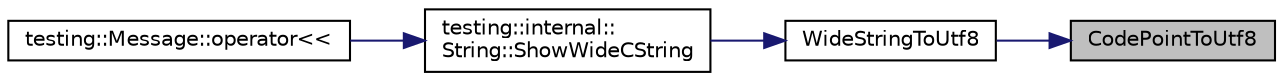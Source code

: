 digraph "CodePointToUtf8"
{
 // INTERACTIVE_SVG=YES
 // LATEX_PDF_SIZE
  bgcolor="transparent";
  edge [fontname="Helvetica",fontsize="10",labelfontname="Helvetica",labelfontsize="10"];
  node [fontname="Helvetica",fontsize="10",shape=record];
  rankdir="RL";
  Node1 [label="CodePointToUtf8",height=0.2,width=0.4,color="black", fillcolor="grey75", style="filled", fontcolor="black",tooltip=" "];
  Node1 -> Node2 [dir="back",color="midnightblue",fontsize="10",style="solid",fontname="Helvetica"];
  Node2 [label="WideStringToUtf8",height=0.2,width=0.4,color="black",URL="$d0/da7/namespacetesting_1_1internal_a34ba5cda1864f3228954b3a5c8f6b07d.html#a34ba5cda1864f3228954b3a5c8f6b07d",tooltip=" "];
  Node2 -> Node3 [dir="back",color="midnightblue",fontsize="10",style="solid",fontname="Helvetica"];
  Node3 [label="testing::internal::\lString::ShowWideCString",height=0.2,width=0.4,color="black",URL="$d2/df8/classtesting_1_1internal_1_1String_ad3067374c710673e1466b61fc8a368e0.html#ad3067374c710673e1466b61fc8a368e0",tooltip=" "];
  Node3 -> Node4 [dir="back",color="midnightblue",fontsize="10",style="solid",fontname="Helvetica"];
  Node4 [label="testing::Message::operator\<\<",height=0.2,width=0.4,color="black",URL="$d3/d98/classtesting_1_1Message_a95275647fadb494c90d9e93b502b6a47.html#a95275647fadb494c90d9e93b502b6a47",tooltip=" "];
}
